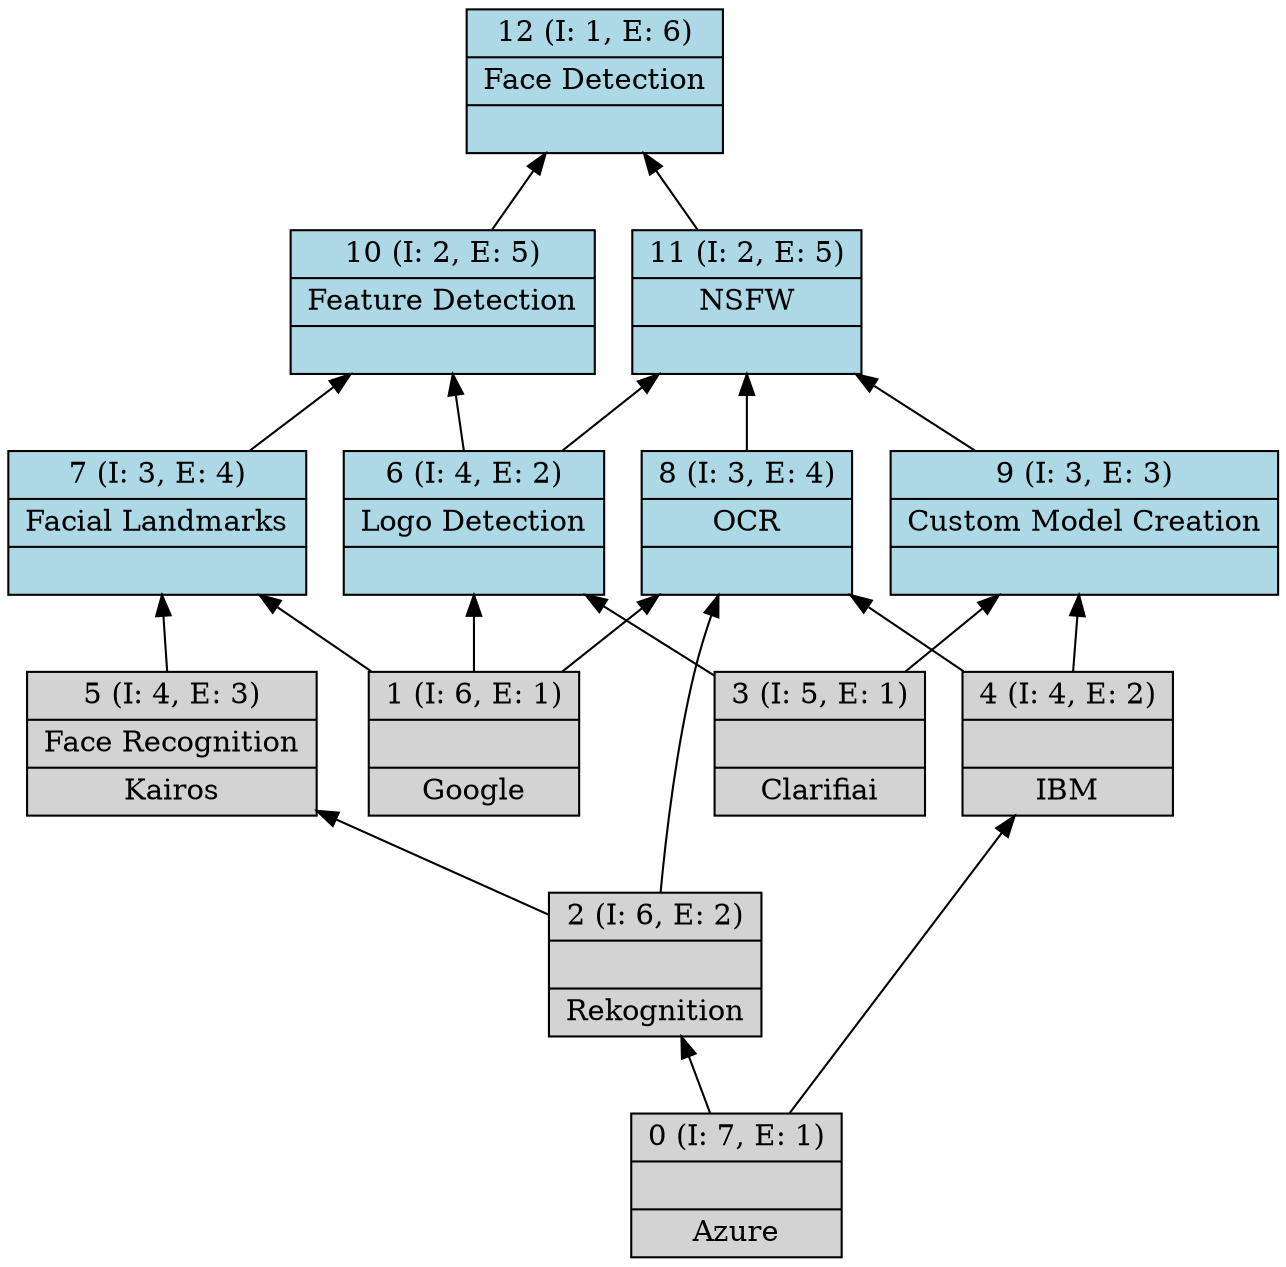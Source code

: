 digraph G { 
	rankdir=BT;
0 [shape=record,style=filled,label="{0 (I: 7, E: 1)||Azure\n}"];
1 [shape=record,style=filled,label="{1 (I: 6, E: 1)||Google\n}"];
2 [shape=record,style=filled,label="{2 (I: 6, E: 2)||Rekognition\n}"];
3 [shape=record,style=filled,label="{3 (I: 5, E: 1)||Clarifiai\n}"];
4 [shape=record,style=filled,label="{4 (I: 4, E: 2)||IBM\n}"];
5 [shape=record,style=filled,label="{5 (I: 4, E: 3)|Face Recognition\n|Kairos\n}"];
6 [shape=record,style=filled,fillcolor=lightblue,label="{6 (I: 4, E: 2)|Logo Detection\n|}"];
7 [shape=record,style=filled,fillcolor=lightblue,label="{7 (I: 3, E: 4)|Facial Landmarks\n|}"];
8 [shape=record,style=filled,fillcolor=lightblue,label="{8 (I: 3, E: 4)|OCR\n|}"];
9 [shape=record,style=filled,fillcolor=lightblue,label="{9 (I: 3, E: 3)|Custom Model Creation\n|}"];
10 [shape=record,style=filled,fillcolor=lightblue,label="{10 (I: 2, E: 5)|Feature Detection\n|}"];
11 [shape=record,style=filled,fillcolor=lightblue,label="{11 (I: 2, E: 5)|NSFW\n|}"];
12 [shape=record,style=filled,fillcolor=lightblue,label="{12 (I: 1, E: 6)| Face Detection\n|}"];
	0 -> 2
	0 -> 4
	1 -> 6
	1 -> 7
	1 -> 8
	2 -> 5
	2 -> 8
	3 -> 6
	3 -> 9
	4 -> 8
	4 -> 9
	5 -> 7
	6 -> 10
	6 -> 11
	7 -> 10
	8 -> 11
	9 -> 11
	10 -> 12
	11 -> 12
}